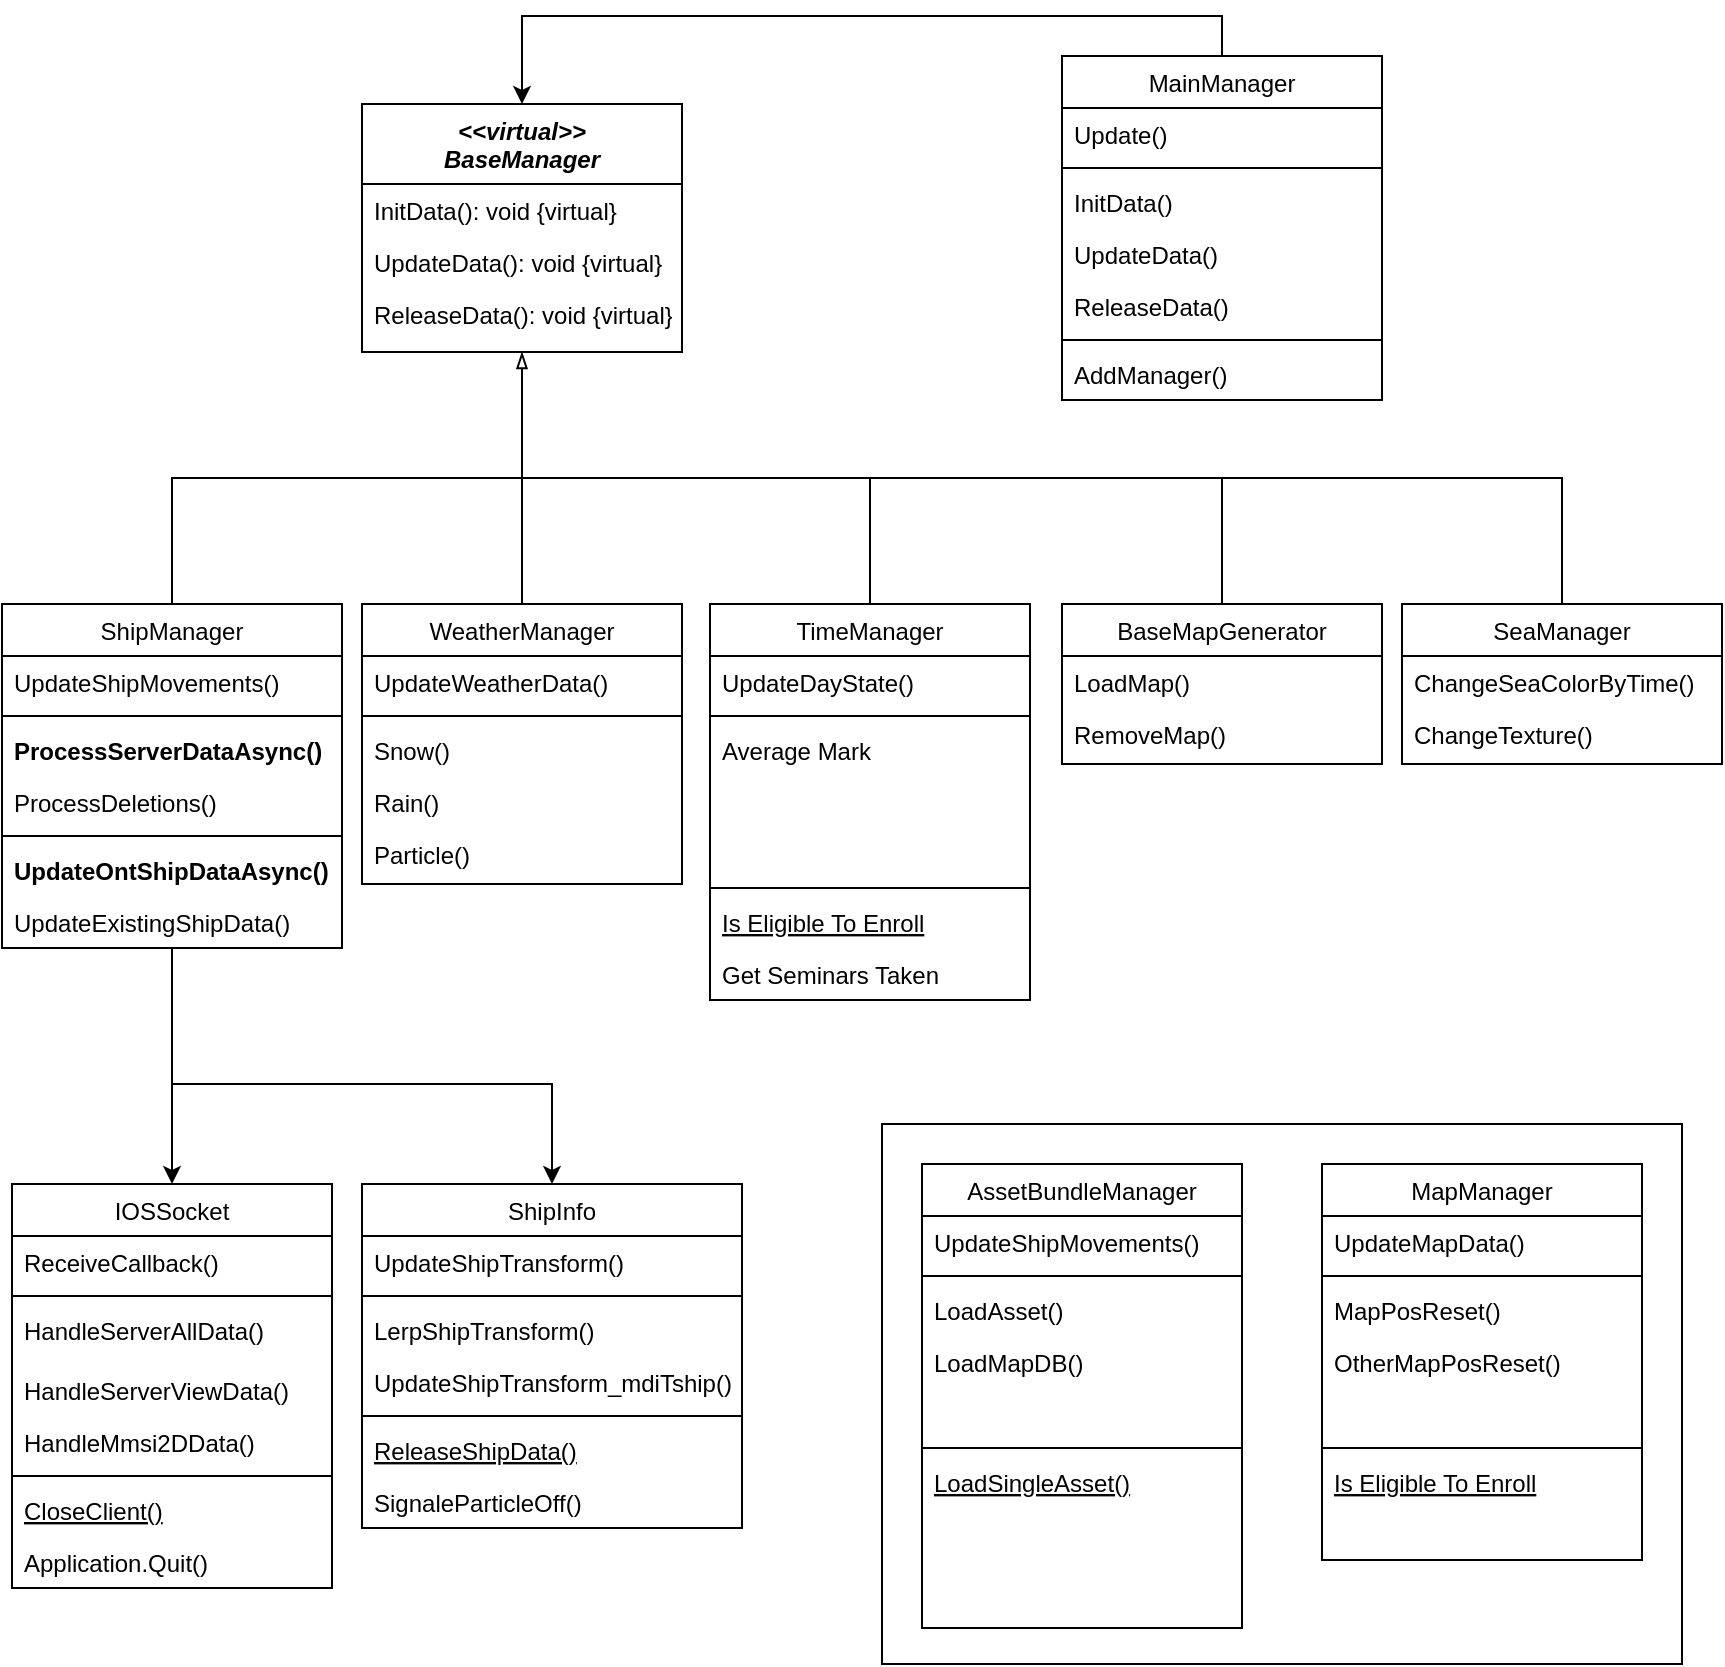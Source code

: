 <mxfile version="26.1.0">
  <diagram id="C5RBs43oDa-KdzZeNtuy" name="Page-1">
    <mxGraphModel dx="1447" dy="1003" grid="1" gridSize="10" guides="1" tooltips="1" connect="1" arrows="1" fold="1" page="1" pageScale="1" pageWidth="827" pageHeight="1169" math="0" shadow="0">
      <root>
        <mxCell id="WIyWlLk6GJQsqaUBKTNV-0" />
        <mxCell id="WIyWlLk6GJQsqaUBKTNV-1" parent="WIyWlLk6GJQsqaUBKTNV-0" />
        <mxCell id="UvAnDfyCXkps3YZP4fd6-12" value="" style="rounded=0;whiteSpace=wrap;html=1;" vertex="1" parent="WIyWlLk6GJQsqaUBKTNV-1">
          <mxGeometry x="500" y="740" width="400" height="270" as="geometry" />
        </mxCell>
        <mxCell id="DfZ1ENgfGOCCnhcyJ7iV-7" style="edgeStyle=orthogonalEdgeStyle;rounded=0;orthogonalLoop=1;jettySize=auto;html=1;entryX=0.5;entryY=1;entryDx=0;entryDy=0;exitX=0.5;exitY=0;exitDx=0;exitDy=0;endArrow=blockThin;endFill=0;" parent="WIyWlLk6GJQsqaUBKTNV-1" source="Alj4u0pKhrqVnWT4v8zK-0" target="Alj4u0pKhrqVnWT4v8zK-43" edge="1">
          <mxGeometry relative="1" as="geometry" />
        </mxCell>
        <mxCell id="DfZ1ENgfGOCCnhcyJ7iV-39" style="edgeStyle=orthogonalEdgeStyle;rounded=0;orthogonalLoop=1;jettySize=auto;html=1;entryX=0.5;entryY=0;entryDx=0;entryDy=0;" parent="WIyWlLk6GJQsqaUBKTNV-1" source="Alj4u0pKhrqVnWT4v8zK-0" target="0cpGOV-_o9rDiRtPM4y9-1" edge="1">
          <mxGeometry relative="1" as="geometry" />
        </mxCell>
        <mxCell id="UvAnDfyCXkps3YZP4fd6-2" style="edgeStyle=orthogonalEdgeStyle;rounded=0;orthogonalLoop=1;jettySize=auto;html=1;entryX=0.5;entryY=0;entryDx=0;entryDy=0;" edge="1" parent="WIyWlLk6GJQsqaUBKTNV-1" source="Alj4u0pKhrqVnWT4v8zK-0" target="Alj4u0pKhrqVnWT4v8zK-23">
          <mxGeometry relative="1" as="geometry">
            <Array as="points">
              <mxPoint x="145" y="720" />
              <mxPoint x="335" y="720" />
            </Array>
          </mxGeometry>
        </mxCell>
        <mxCell id="Alj4u0pKhrqVnWT4v8zK-0" value="ShipManager" style="swimlane;fontStyle=0;align=center;verticalAlign=top;childLayout=stackLayout;horizontal=1;startSize=26;horizontalStack=0;resizeParent=1;resizeLast=0;collapsible=1;marginBottom=0;rounded=0;shadow=0;strokeWidth=1;" parent="WIyWlLk6GJQsqaUBKTNV-1" vertex="1">
          <mxGeometry x="60" y="480" width="170" height="172" as="geometry">
            <mxRectangle x="130" y="380" width="160" height="26" as="alternateBounds" />
          </mxGeometry>
        </mxCell>
        <mxCell id="Alj4u0pKhrqVnWT4v8zK-1" value="UpdateShipMovements()" style="text;align=left;verticalAlign=top;spacingLeft=4;spacingRight=4;overflow=hidden;rotatable=0;points=[[0,0.5],[1,0.5]];portConstraint=eastwest;" parent="Alj4u0pKhrqVnWT4v8zK-0" vertex="1">
          <mxGeometry y="26" width="170" height="26" as="geometry" />
        </mxCell>
        <mxCell id="Alj4u0pKhrqVnWT4v8zK-22" value="" style="line;html=1;strokeWidth=1;align=left;verticalAlign=middle;spacingTop=-1;spacingLeft=3;spacingRight=3;rotatable=0;labelPosition=right;points=[];portConstraint=eastwest;" parent="Alj4u0pKhrqVnWT4v8zK-0" vertex="1">
          <mxGeometry y="52" width="170" height="8" as="geometry" />
        </mxCell>
        <mxCell id="Alj4u0pKhrqVnWT4v8zK-2" value="ProcessServerDataAsync()" style="text;align=left;verticalAlign=top;spacingLeft=4;spacingRight=4;overflow=hidden;rotatable=0;points=[[0,0.5],[1,0.5]];portConstraint=eastwest;rounded=0;shadow=0;html=0;fontStyle=1" parent="Alj4u0pKhrqVnWT4v8zK-0" vertex="1">
          <mxGeometry y="60" width="170" height="26" as="geometry" />
        </mxCell>
        <mxCell id="Alj4u0pKhrqVnWT4v8zK-15" value="ProcessDeletions()" style="text;align=left;verticalAlign=top;spacingLeft=4;spacingRight=4;overflow=hidden;rotatable=0;points=[[0,0.5],[1,0.5]];portConstraint=eastwest;rounded=0;shadow=0;html=0;" parent="Alj4u0pKhrqVnWT4v8zK-0" vertex="1">
          <mxGeometry y="86" width="170" height="26" as="geometry" />
        </mxCell>
        <mxCell id="Alj4u0pKhrqVnWT4v8zK-3" value="" style="line;html=1;strokeWidth=1;align=left;verticalAlign=middle;spacingTop=-1;spacingLeft=3;spacingRight=3;rotatable=0;labelPosition=right;points=[];portConstraint=eastwest;" parent="Alj4u0pKhrqVnWT4v8zK-0" vertex="1">
          <mxGeometry y="112" width="170" height="8" as="geometry" />
        </mxCell>
        <mxCell id="Alj4u0pKhrqVnWT4v8zK-16" value="UpdateOntShipDataAsync()" style="text;align=left;verticalAlign=top;spacingLeft=4;spacingRight=4;overflow=hidden;rotatable=0;points=[[0,0.5],[1,0.5]];portConstraint=eastwest;rounded=0;shadow=0;html=0;strokeColor=none;fontStyle=1" parent="Alj4u0pKhrqVnWT4v8zK-0" vertex="1">
          <mxGeometry y="120" width="170" height="26" as="geometry" />
        </mxCell>
        <mxCell id="Alj4u0pKhrqVnWT4v8zK-5" value="UpdateExistingShipData()" style="text;align=left;verticalAlign=top;spacingLeft=4;spacingRight=4;overflow=hidden;rotatable=0;points=[[0,0.5],[1,0.5]];portConstraint=eastwest;" parent="Alj4u0pKhrqVnWT4v8zK-0" vertex="1">
          <mxGeometry y="146" width="170" height="26" as="geometry" />
        </mxCell>
        <mxCell id="Alj4u0pKhrqVnWT4v8zK-23" value="ShipInfo" style="swimlane;fontStyle=0;align=center;verticalAlign=top;childLayout=stackLayout;horizontal=1;startSize=26;horizontalStack=0;resizeParent=1;resizeLast=0;collapsible=1;marginBottom=0;rounded=0;shadow=0;strokeWidth=1;" parent="WIyWlLk6GJQsqaUBKTNV-1" vertex="1">
          <mxGeometry x="240" y="770" width="190" height="172" as="geometry">
            <mxRectangle x="370" y="600" width="160" height="26" as="alternateBounds" />
          </mxGeometry>
        </mxCell>
        <mxCell id="Alj4u0pKhrqVnWT4v8zK-24" value="UpdateShipTransform()" style="text;align=left;verticalAlign=top;spacingLeft=4;spacingRight=4;overflow=hidden;rotatable=0;points=[[0,0.5],[1,0.5]];portConstraint=eastwest;" parent="Alj4u0pKhrqVnWT4v8zK-23" vertex="1">
          <mxGeometry y="26" width="190" height="26" as="geometry" />
        </mxCell>
        <mxCell id="Alj4u0pKhrqVnWT4v8zK-25" value="" style="line;html=1;strokeWidth=1;align=left;verticalAlign=middle;spacingTop=-1;spacingLeft=3;spacingRight=3;rotatable=0;labelPosition=right;points=[];portConstraint=eastwest;" parent="Alj4u0pKhrqVnWT4v8zK-23" vertex="1">
          <mxGeometry y="52" width="190" height="8" as="geometry" />
        </mxCell>
        <mxCell id="Alj4u0pKhrqVnWT4v8zK-26" value="LerpShipTransform()" style="text;align=left;verticalAlign=top;spacingLeft=4;spacingRight=4;overflow=hidden;rotatable=0;points=[[0,0.5],[1,0.5]];portConstraint=eastwest;rounded=0;shadow=0;html=0;" parent="Alj4u0pKhrqVnWT4v8zK-23" vertex="1">
          <mxGeometry y="60" width="190" height="26" as="geometry" />
        </mxCell>
        <mxCell id="Alj4u0pKhrqVnWT4v8zK-27" value="UpdateShipTransform_mdiTship()" style="text;align=left;verticalAlign=top;spacingLeft=4;spacingRight=4;overflow=hidden;rotatable=0;points=[[0,0.5],[1,0.5]];portConstraint=eastwest;rounded=0;shadow=0;html=0;" parent="Alj4u0pKhrqVnWT4v8zK-23" vertex="1">
          <mxGeometry y="86" width="190" height="26" as="geometry" />
        </mxCell>
        <mxCell id="Alj4u0pKhrqVnWT4v8zK-29" value="" style="line;html=1;strokeWidth=1;align=left;verticalAlign=middle;spacingTop=-1;spacingLeft=3;spacingRight=3;rotatable=0;labelPosition=right;points=[];portConstraint=eastwest;" parent="Alj4u0pKhrqVnWT4v8zK-23" vertex="1">
          <mxGeometry y="112" width="190" height="8" as="geometry" />
        </mxCell>
        <mxCell id="Alj4u0pKhrqVnWT4v8zK-30" value="ReleaseShipData()" style="text;align=left;verticalAlign=top;spacingLeft=4;spacingRight=4;overflow=hidden;rotatable=0;points=[[0,0.5],[1,0.5]];portConstraint=eastwest;fontStyle=4" parent="Alj4u0pKhrqVnWT4v8zK-23" vertex="1">
          <mxGeometry y="120" width="190" height="26" as="geometry" />
        </mxCell>
        <mxCell id="Alj4u0pKhrqVnWT4v8zK-31" value="SignaleParticleOff()" style="text;align=left;verticalAlign=top;spacingLeft=4;spacingRight=4;overflow=hidden;rotatable=0;points=[[0,0.5],[1,0.5]];portConstraint=eastwest;" parent="Alj4u0pKhrqVnWT4v8zK-23" vertex="1">
          <mxGeometry y="146" width="190" height="26" as="geometry" />
        </mxCell>
        <mxCell id="DfZ1ENgfGOCCnhcyJ7iV-30" style="edgeStyle=orthogonalEdgeStyle;rounded=0;orthogonalLoop=1;jettySize=auto;html=1;endArrow=none;startFill=0;exitX=0.5;exitY=0;exitDx=0;exitDy=0;" parent="WIyWlLk6GJQsqaUBKTNV-1" source="Alj4u0pKhrqVnWT4v8zK-32" edge="1">
          <mxGeometry relative="1" as="geometry">
            <mxPoint x="670" y="477" as="sourcePoint" />
            <mxPoint x="320" y="380" as="targetPoint" />
            <Array as="points">
              <mxPoint x="670" y="417" />
              <mxPoint x="320" y="417" />
            </Array>
          </mxGeometry>
        </mxCell>
        <mxCell id="Alj4u0pKhrqVnWT4v8zK-32" value="BaseMapGenerator" style="swimlane;fontStyle=0;align=center;verticalAlign=top;childLayout=stackLayout;horizontal=1;startSize=26;horizontalStack=0;resizeParent=1;resizeLast=0;collapsible=1;marginBottom=0;rounded=0;shadow=0;strokeWidth=1;" parent="WIyWlLk6GJQsqaUBKTNV-1" vertex="1">
          <mxGeometry x="590" y="480" width="160" height="80" as="geometry">
            <mxRectangle x="130" y="380" width="160" height="26" as="alternateBounds" />
          </mxGeometry>
        </mxCell>
        <mxCell id="Alj4u0pKhrqVnWT4v8zK-35" value="LoadMap()&#xa;" style="text;align=left;verticalAlign=top;spacingLeft=4;spacingRight=4;overflow=hidden;rotatable=0;points=[[0,0.5],[1,0.5]];portConstraint=eastwest;rounded=0;shadow=0;html=0;" parent="Alj4u0pKhrqVnWT4v8zK-32" vertex="1">
          <mxGeometry y="26" width="160" height="26" as="geometry" />
        </mxCell>
        <mxCell id="Alj4u0pKhrqVnWT4v8zK-36" value="RemoveMap()" style="text;align=left;verticalAlign=top;spacingLeft=4;spacingRight=4;overflow=hidden;rotatable=0;points=[[0,0.5],[1,0.5]];portConstraint=eastwest;rounded=0;shadow=0;html=0;" parent="Alj4u0pKhrqVnWT4v8zK-32" vertex="1">
          <mxGeometry y="52" width="160" height="26" as="geometry" />
        </mxCell>
        <mxCell id="Alj4u0pKhrqVnWT4v8zK-43" value="&lt;&lt;virtual&gt;&gt;&#xa;BaseManager" style="swimlane;fontStyle=3;align=center;verticalAlign=top;childLayout=stackLayout;horizontal=1;startSize=40;horizontalStack=0;resizeParent=1;resizeLast=0;collapsible=1;marginBottom=0;rounded=0;shadow=0;strokeWidth=1;" parent="WIyWlLk6GJQsqaUBKTNV-1" vertex="1">
          <mxGeometry x="240" y="230" width="160" height="124" as="geometry">
            <mxRectangle x="130" y="380" width="160" height="26" as="alternateBounds" />
          </mxGeometry>
        </mxCell>
        <mxCell id="Alj4u0pKhrqVnWT4v8zK-44" value="InitData(): void {virtual} " style="text;align=left;verticalAlign=top;spacingLeft=4;spacingRight=4;overflow=hidden;rotatable=0;points=[[0,0.5],[1,0.5]];portConstraint=eastwest;" parent="Alj4u0pKhrqVnWT4v8zK-43" vertex="1">
          <mxGeometry y="40" width="160" height="26" as="geometry" />
        </mxCell>
        <mxCell id="Alj4u0pKhrqVnWT4v8zK-46" value="UpdateData(): void {virtual}" style="text;align=left;verticalAlign=top;spacingLeft=4;spacingRight=4;overflow=hidden;rotatable=0;points=[[0,0.5],[1,0.5]];portConstraint=eastwest;rounded=0;shadow=0;html=0;" parent="Alj4u0pKhrqVnWT4v8zK-43" vertex="1">
          <mxGeometry y="66" width="160" height="26" as="geometry" />
        </mxCell>
        <mxCell id="Alj4u0pKhrqVnWT4v8zK-51" value="ReleaseData(): void {virtual}" style="text;align=left;verticalAlign=top;spacingLeft=4;spacingRight=4;overflow=hidden;rotatable=0;points=[[0,0.5],[1,0.5]];portConstraint=eastwest;" parent="Alj4u0pKhrqVnWT4v8zK-43" vertex="1">
          <mxGeometry y="92" width="160" height="26" as="geometry" />
        </mxCell>
        <mxCell id="DfZ1ENgfGOCCnhcyJ7iV-34" style="edgeStyle=orthogonalEdgeStyle;rounded=0;orthogonalLoop=1;jettySize=auto;html=1;exitX=0.5;exitY=0;exitDx=0;exitDy=0;entryX=0.5;entryY=0;entryDx=0;entryDy=0;" parent="WIyWlLk6GJQsqaUBKTNV-1" source="Alj4u0pKhrqVnWT4v8zK-52" target="Alj4u0pKhrqVnWT4v8zK-43" edge="1">
          <mxGeometry relative="1" as="geometry" />
        </mxCell>
        <mxCell id="Alj4u0pKhrqVnWT4v8zK-52" value="MainManager" style="swimlane;fontStyle=0;align=center;verticalAlign=top;childLayout=stackLayout;horizontal=1;startSize=26;horizontalStack=0;resizeParent=1;resizeLast=0;collapsible=1;marginBottom=0;rounded=0;shadow=0;strokeWidth=1;" parent="WIyWlLk6GJQsqaUBKTNV-1" vertex="1">
          <mxGeometry x="590" y="206" width="160" height="172" as="geometry">
            <mxRectangle x="130" y="380" width="160" height="26" as="alternateBounds" />
          </mxGeometry>
        </mxCell>
        <mxCell id="Alj4u0pKhrqVnWT4v8zK-53" value="Update()" style="text;align=left;verticalAlign=top;spacingLeft=4;spacingRight=4;overflow=hidden;rotatable=0;points=[[0,0.5],[1,0.5]];portConstraint=eastwest;" parent="Alj4u0pKhrqVnWT4v8zK-52" vertex="1">
          <mxGeometry y="26" width="160" height="26" as="geometry" />
        </mxCell>
        <mxCell id="Alj4u0pKhrqVnWT4v8zK-54" value="" style="line;html=1;strokeWidth=1;align=left;verticalAlign=middle;spacingTop=-1;spacingLeft=3;spacingRight=3;rotatable=0;labelPosition=right;points=[];portConstraint=eastwest;" parent="Alj4u0pKhrqVnWT4v8zK-52" vertex="1">
          <mxGeometry y="52" width="160" height="8" as="geometry" />
        </mxCell>
        <mxCell id="Alj4u0pKhrqVnWT4v8zK-55" value="InitData()" style="text;align=left;verticalAlign=top;spacingLeft=4;spacingRight=4;overflow=hidden;rotatable=0;points=[[0,0.5],[1,0.5]];portConstraint=eastwest;rounded=0;shadow=0;html=0;" parent="Alj4u0pKhrqVnWT4v8zK-52" vertex="1">
          <mxGeometry y="60" width="160" height="26" as="geometry" />
        </mxCell>
        <mxCell id="Alj4u0pKhrqVnWT4v8zK-56" value="UpdateData()" style="text;align=left;verticalAlign=top;spacingLeft=4;spacingRight=4;overflow=hidden;rotatable=0;points=[[0,0.5],[1,0.5]];portConstraint=eastwest;rounded=0;shadow=0;html=0;" parent="Alj4u0pKhrqVnWT4v8zK-52" vertex="1">
          <mxGeometry y="86" width="160" height="26" as="geometry" />
        </mxCell>
        <mxCell id="Alj4u0pKhrqVnWT4v8zK-57" value="ReleaseData()" style="text;align=left;verticalAlign=top;spacingLeft=4;spacingRight=4;overflow=hidden;rotatable=0;points=[[0,0.5],[1,0.5]];portConstraint=eastwest;rounded=0;shadow=0;html=0;" parent="Alj4u0pKhrqVnWT4v8zK-52" vertex="1">
          <mxGeometry y="112" width="160" height="26" as="geometry" />
        </mxCell>
        <mxCell id="Alj4u0pKhrqVnWT4v8zK-58" value="" style="line;html=1;strokeWidth=1;align=left;verticalAlign=middle;spacingTop=-1;spacingLeft=3;spacingRight=3;rotatable=0;labelPosition=right;points=[];portConstraint=eastwest;" parent="Alj4u0pKhrqVnWT4v8zK-52" vertex="1">
          <mxGeometry y="138" width="160" height="8" as="geometry" />
        </mxCell>
        <mxCell id="Alj4u0pKhrqVnWT4v8zK-60" value="AddManager()" style="text;align=left;verticalAlign=top;spacingLeft=4;spacingRight=4;overflow=hidden;rotatable=0;points=[[0,0.5],[1,0.5]];portConstraint=eastwest;" parent="Alj4u0pKhrqVnWT4v8zK-52" vertex="1">
          <mxGeometry y="146" width="160" height="26" as="geometry" />
        </mxCell>
        <mxCell id="Alj4u0pKhrqVnWT4v8zK-61" value="AssetBundleManager" style="swimlane;fontStyle=0;align=center;verticalAlign=top;childLayout=stackLayout;horizontal=1;startSize=26;horizontalStack=0;resizeParent=1;resizeLast=0;collapsible=1;marginBottom=0;rounded=0;shadow=0;strokeWidth=1;" parent="WIyWlLk6GJQsqaUBKTNV-1" vertex="1">
          <mxGeometry x="520" y="760" width="160" height="232" as="geometry">
            <mxRectangle x="130" y="380" width="160" height="26" as="alternateBounds" />
          </mxGeometry>
        </mxCell>
        <mxCell id="Alj4u0pKhrqVnWT4v8zK-62" value="UpdateShipMovements()" style="text;align=left;verticalAlign=top;spacingLeft=4;spacingRight=4;overflow=hidden;rotatable=0;points=[[0,0.5],[1,0.5]];portConstraint=eastwest;" parent="Alj4u0pKhrqVnWT4v8zK-61" vertex="1">
          <mxGeometry y="26" width="160" height="26" as="geometry" />
        </mxCell>
        <mxCell id="Alj4u0pKhrqVnWT4v8zK-63" value="" style="line;html=1;strokeWidth=1;align=left;verticalAlign=middle;spacingTop=-1;spacingLeft=3;spacingRight=3;rotatable=0;labelPosition=right;points=[];portConstraint=eastwest;" parent="Alj4u0pKhrqVnWT4v8zK-61" vertex="1">
          <mxGeometry y="52" width="160" height="8" as="geometry" />
        </mxCell>
        <mxCell id="Alj4u0pKhrqVnWT4v8zK-64" value="LoadAsset()" style="text;align=left;verticalAlign=top;spacingLeft=4;spacingRight=4;overflow=hidden;rotatable=0;points=[[0,0.5],[1,0.5]];portConstraint=eastwest;rounded=0;shadow=0;html=0;" parent="Alj4u0pKhrqVnWT4v8zK-61" vertex="1">
          <mxGeometry y="60" width="160" height="26" as="geometry" />
        </mxCell>
        <mxCell id="Alj4u0pKhrqVnWT4v8zK-65" value="LoadMapDB()" style="text;align=left;verticalAlign=top;spacingLeft=4;spacingRight=4;overflow=hidden;rotatable=0;points=[[0,0.5],[1,0.5]];portConstraint=eastwest;rounded=0;shadow=0;html=0;" parent="Alj4u0pKhrqVnWT4v8zK-61" vertex="1">
          <mxGeometry y="86" width="160" height="26" as="geometry" />
        </mxCell>
        <mxCell id="Alj4u0pKhrqVnWT4v8zK-66" style="text;align=left;verticalAlign=top;spacingLeft=4;spacingRight=4;overflow=hidden;rotatable=0;points=[[0,0.5],[1,0.5]];portConstraint=eastwest;rounded=0;shadow=0;html=0;" parent="Alj4u0pKhrqVnWT4v8zK-61" vertex="1">
          <mxGeometry y="112" width="160" height="26" as="geometry" />
        </mxCell>
        <mxCell id="Alj4u0pKhrqVnWT4v8zK-67" value="" style="line;html=1;strokeWidth=1;align=left;verticalAlign=middle;spacingTop=-1;spacingLeft=3;spacingRight=3;rotatable=0;labelPosition=right;points=[];portConstraint=eastwest;" parent="Alj4u0pKhrqVnWT4v8zK-61" vertex="1">
          <mxGeometry y="138" width="160" height="8" as="geometry" />
        </mxCell>
        <mxCell id="Alj4u0pKhrqVnWT4v8zK-68" value="LoadSingleAsset()" style="text;align=left;verticalAlign=top;spacingLeft=4;spacingRight=4;overflow=hidden;rotatable=0;points=[[0,0.5],[1,0.5]];portConstraint=eastwest;fontStyle=4" parent="Alj4u0pKhrqVnWT4v8zK-61" vertex="1">
          <mxGeometry y="146" width="160" height="26" as="geometry" />
        </mxCell>
        <mxCell id="DfZ1ENgfGOCCnhcyJ7iV-11" style="edgeStyle=orthogonalEdgeStyle;rounded=0;orthogonalLoop=1;jettySize=auto;html=1;endArrow=none;startFill=0;" parent="WIyWlLk6GJQsqaUBKTNV-1" source="Alj4u0pKhrqVnWT4v8zK-70" edge="1">
          <mxGeometry relative="1" as="geometry">
            <mxPoint x="320" y="410" as="targetPoint" />
          </mxGeometry>
        </mxCell>
        <mxCell id="Alj4u0pKhrqVnWT4v8zK-70" value="WeatherManager" style="swimlane;fontStyle=0;align=center;verticalAlign=top;childLayout=stackLayout;horizontal=1;startSize=26;horizontalStack=0;resizeParent=1;resizeLast=0;collapsible=1;marginBottom=0;rounded=0;shadow=0;strokeWidth=1;" parent="WIyWlLk6GJQsqaUBKTNV-1" vertex="1">
          <mxGeometry x="240" y="480" width="160" height="140" as="geometry">
            <mxRectangle x="130" y="380" width="160" height="26" as="alternateBounds" />
          </mxGeometry>
        </mxCell>
        <mxCell id="Alj4u0pKhrqVnWT4v8zK-71" value="UpdateWeatherData()" style="text;align=left;verticalAlign=top;spacingLeft=4;spacingRight=4;overflow=hidden;rotatable=0;points=[[0,0.5],[1,0.5]];portConstraint=eastwest;" parent="Alj4u0pKhrqVnWT4v8zK-70" vertex="1">
          <mxGeometry y="26" width="160" height="26" as="geometry" />
        </mxCell>
        <mxCell id="Alj4u0pKhrqVnWT4v8zK-72" value="" style="line;html=1;strokeWidth=1;align=left;verticalAlign=middle;spacingTop=-1;spacingLeft=3;spacingRight=3;rotatable=0;labelPosition=right;points=[];portConstraint=eastwest;" parent="Alj4u0pKhrqVnWT4v8zK-70" vertex="1">
          <mxGeometry y="52" width="160" height="8" as="geometry" />
        </mxCell>
        <mxCell id="Alj4u0pKhrqVnWT4v8zK-73" value="Snow()" style="text;align=left;verticalAlign=top;spacingLeft=4;spacingRight=4;overflow=hidden;rotatable=0;points=[[0,0.5],[1,0.5]];portConstraint=eastwest;rounded=0;shadow=0;html=0;" parent="Alj4u0pKhrqVnWT4v8zK-70" vertex="1">
          <mxGeometry y="60" width="160" height="26" as="geometry" />
        </mxCell>
        <mxCell id="Alj4u0pKhrqVnWT4v8zK-74" value="Rain()" style="text;align=left;verticalAlign=top;spacingLeft=4;spacingRight=4;overflow=hidden;rotatable=0;points=[[0,0.5],[1,0.5]];portConstraint=eastwest;rounded=0;shadow=0;html=0;" parent="Alj4u0pKhrqVnWT4v8zK-70" vertex="1">
          <mxGeometry y="86" width="160" height="26" as="geometry" />
        </mxCell>
        <mxCell id="Alj4u0pKhrqVnWT4v8zK-75" value="Particle()" style="text;align=left;verticalAlign=top;spacingLeft=4;spacingRight=4;overflow=hidden;rotatable=0;points=[[0,0.5],[1,0.5]];portConstraint=eastwest;rounded=0;shadow=0;html=0;" parent="Alj4u0pKhrqVnWT4v8zK-70" vertex="1">
          <mxGeometry y="112" width="160" height="26" as="geometry" />
        </mxCell>
        <mxCell id="DfZ1ENgfGOCCnhcyJ7iV-12" style="edgeStyle=orthogonalEdgeStyle;rounded=0;orthogonalLoop=1;jettySize=auto;html=1;exitX=0.5;exitY=0;exitDx=0;exitDy=0;endArrow=none;startFill=0;" parent="WIyWlLk6GJQsqaUBKTNV-1" source="Alj4u0pKhrqVnWT4v8zK-79" edge="1">
          <mxGeometry relative="1" as="geometry">
            <mxPoint x="320" y="417" as="targetPoint" />
            <mxPoint x="494" y="477" as="sourcePoint" />
            <Array as="points">
              <mxPoint x="494" y="417" />
            </Array>
          </mxGeometry>
        </mxCell>
        <mxCell id="Alj4u0pKhrqVnWT4v8zK-79" value="TimeManager" style="swimlane;fontStyle=0;align=center;verticalAlign=top;childLayout=stackLayout;horizontal=1;startSize=26;horizontalStack=0;resizeParent=1;resizeLast=0;collapsible=1;marginBottom=0;rounded=0;shadow=0;strokeWidth=1;" parent="WIyWlLk6GJQsqaUBKTNV-1" vertex="1">
          <mxGeometry x="414" y="480" width="160" height="198" as="geometry">
            <mxRectangle x="130" y="380" width="160" height="26" as="alternateBounds" />
          </mxGeometry>
        </mxCell>
        <mxCell id="Alj4u0pKhrqVnWT4v8zK-80" value="UpdateDayState()" style="text;align=left;verticalAlign=top;spacingLeft=4;spacingRight=4;overflow=hidden;rotatable=0;points=[[0,0.5],[1,0.5]];portConstraint=eastwest;" parent="Alj4u0pKhrqVnWT4v8zK-79" vertex="1">
          <mxGeometry y="26" width="160" height="26" as="geometry" />
        </mxCell>
        <mxCell id="Alj4u0pKhrqVnWT4v8zK-81" value="" style="line;html=1;strokeWidth=1;align=left;verticalAlign=middle;spacingTop=-1;spacingLeft=3;spacingRight=3;rotatable=0;labelPosition=right;points=[];portConstraint=eastwest;" parent="Alj4u0pKhrqVnWT4v8zK-79" vertex="1">
          <mxGeometry y="52" width="160" height="8" as="geometry" />
        </mxCell>
        <mxCell id="Alj4u0pKhrqVnWT4v8zK-82" value="Average Mark" style="text;align=left;verticalAlign=top;spacingLeft=4;spacingRight=4;overflow=hidden;rotatable=0;points=[[0,0.5],[1,0.5]];portConstraint=eastwest;rounded=0;shadow=0;html=0;" parent="Alj4u0pKhrqVnWT4v8zK-79" vertex="1">
          <mxGeometry y="60" width="160" height="26" as="geometry" />
        </mxCell>
        <mxCell id="Alj4u0pKhrqVnWT4v8zK-83" style="text;align=left;verticalAlign=top;spacingLeft=4;spacingRight=4;overflow=hidden;rotatable=0;points=[[0,0.5],[1,0.5]];portConstraint=eastwest;rounded=0;shadow=0;html=0;" parent="Alj4u0pKhrqVnWT4v8zK-79" vertex="1">
          <mxGeometry y="86" width="160" height="26" as="geometry" />
        </mxCell>
        <mxCell id="Alj4u0pKhrqVnWT4v8zK-84" style="text;align=left;verticalAlign=top;spacingLeft=4;spacingRight=4;overflow=hidden;rotatable=0;points=[[0,0.5],[1,0.5]];portConstraint=eastwest;rounded=0;shadow=0;html=0;" parent="Alj4u0pKhrqVnWT4v8zK-79" vertex="1">
          <mxGeometry y="112" width="160" height="26" as="geometry" />
        </mxCell>
        <mxCell id="Alj4u0pKhrqVnWT4v8zK-85" value="" style="line;html=1;strokeWidth=1;align=left;verticalAlign=middle;spacingTop=-1;spacingLeft=3;spacingRight=3;rotatable=0;labelPosition=right;points=[];portConstraint=eastwest;" parent="Alj4u0pKhrqVnWT4v8zK-79" vertex="1">
          <mxGeometry y="138" width="160" height="8" as="geometry" />
        </mxCell>
        <mxCell id="Alj4u0pKhrqVnWT4v8zK-86" value="Is Eligible To Enroll" style="text;align=left;verticalAlign=top;spacingLeft=4;spacingRight=4;overflow=hidden;rotatable=0;points=[[0,0.5],[1,0.5]];portConstraint=eastwest;fontStyle=4" parent="Alj4u0pKhrqVnWT4v8zK-79" vertex="1">
          <mxGeometry y="146" width="160" height="26" as="geometry" />
        </mxCell>
        <mxCell id="Alj4u0pKhrqVnWT4v8zK-87" value="Get Seminars Taken" style="text;align=left;verticalAlign=top;spacingLeft=4;spacingRight=4;overflow=hidden;rotatable=0;points=[[0,0.5],[1,0.5]];portConstraint=eastwest;" parent="Alj4u0pKhrqVnWT4v8zK-79" vertex="1">
          <mxGeometry y="172" width="160" height="26" as="geometry" />
        </mxCell>
        <mxCell id="0cpGOV-_o9rDiRtPM4y9-1" value="IOSSocket" style="swimlane;fontStyle=0;align=center;verticalAlign=top;childLayout=stackLayout;horizontal=1;startSize=26;horizontalStack=0;resizeParent=1;resizeLast=0;collapsible=1;marginBottom=0;rounded=0;shadow=0;strokeWidth=1;" parent="WIyWlLk6GJQsqaUBKTNV-1" vertex="1">
          <mxGeometry x="65" y="770" width="160" height="202" as="geometry">
            <mxRectangle x="130" y="380" width="160" height="26" as="alternateBounds" />
          </mxGeometry>
        </mxCell>
        <mxCell id="0cpGOV-_o9rDiRtPM4y9-2" value="ReceiveCallback()" style="text;align=left;verticalAlign=top;spacingLeft=4;spacingRight=4;overflow=hidden;rotatable=0;points=[[0,0.5],[1,0.5]];portConstraint=eastwest;" parent="0cpGOV-_o9rDiRtPM4y9-1" vertex="1">
          <mxGeometry y="26" width="160" height="26" as="geometry" />
        </mxCell>
        <mxCell id="0cpGOV-_o9rDiRtPM4y9-3" value="" style="line;html=1;strokeWidth=1;align=left;verticalAlign=middle;spacingTop=-1;spacingLeft=3;spacingRight=3;rotatable=0;labelPosition=right;points=[];portConstraint=eastwest;" parent="0cpGOV-_o9rDiRtPM4y9-1" vertex="1">
          <mxGeometry y="52" width="160" height="8" as="geometry" />
        </mxCell>
        <mxCell id="0cpGOV-_o9rDiRtPM4y9-4" value="HandleServerAllData()" style="text;align=left;verticalAlign=top;spacingLeft=4;spacingRight=4;overflow=hidden;rotatable=0;points=[[0,0.5],[1,0.5]];portConstraint=eastwest;rounded=0;shadow=0;html=0;" parent="0cpGOV-_o9rDiRtPM4y9-1" vertex="1">
          <mxGeometry y="60" width="160" height="30" as="geometry" />
        </mxCell>
        <mxCell id="0cpGOV-_o9rDiRtPM4y9-5" value="HandleServerViewData()" style="text;align=left;verticalAlign=top;spacingLeft=4;spacingRight=4;overflow=hidden;rotatable=0;points=[[0,0.5],[1,0.5]];portConstraint=eastwest;rounded=0;shadow=0;html=0;" parent="0cpGOV-_o9rDiRtPM4y9-1" vertex="1">
          <mxGeometry y="90" width="160" height="26" as="geometry" />
        </mxCell>
        <mxCell id="0cpGOV-_o9rDiRtPM4y9-6" value="HandleMmsi2DData()" style="text;align=left;verticalAlign=top;spacingLeft=4;spacingRight=4;overflow=hidden;rotatable=0;points=[[0,0.5],[1,0.5]];portConstraint=eastwest;rounded=0;shadow=0;html=0;" parent="0cpGOV-_o9rDiRtPM4y9-1" vertex="1">
          <mxGeometry y="116" width="160" height="26" as="geometry" />
        </mxCell>
        <mxCell id="0cpGOV-_o9rDiRtPM4y9-7" value="" style="line;html=1;strokeWidth=1;align=left;verticalAlign=middle;spacingTop=-1;spacingLeft=3;spacingRight=3;rotatable=0;labelPosition=right;points=[];portConstraint=eastwest;" parent="0cpGOV-_o9rDiRtPM4y9-1" vertex="1">
          <mxGeometry y="142" width="160" height="8" as="geometry" />
        </mxCell>
        <mxCell id="0cpGOV-_o9rDiRtPM4y9-8" value="CloseClient()" style="text;align=left;verticalAlign=top;spacingLeft=4;spacingRight=4;overflow=hidden;rotatable=0;points=[[0,0.5],[1,0.5]];portConstraint=eastwest;fontStyle=4" parent="0cpGOV-_o9rDiRtPM4y9-1" vertex="1">
          <mxGeometry y="150" width="160" height="26" as="geometry" />
        </mxCell>
        <mxCell id="0cpGOV-_o9rDiRtPM4y9-9" value="Application.Quit()" style="text;align=left;verticalAlign=top;spacingLeft=4;spacingRight=4;overflow=hidden;rotatable=0;points=[[0,0.5],[1,0.5]];portConstraint=eastwest;" parent="0cpGOV-_o9rDiRtPM4y9-1" vertex="1">
          <mxGeometry y="176" width="160" height="26" as="geometry" />
        </mxCell>
        <mxCell id="DfZ1ENgfGOCCnhcyJ7iV-31" style="edgeStyle=orthogonalEdgeStyle;rounded=0;orthogonalLoop=1;jettySize=auto;html=1;endArrow=none;startFill=0;exitX=0.5;exitY=0;exitDx=0;exitDy=0;" parent="WIyWlLk6GJQsqaUBKTNV-1" source="DfZ1ENgfGOCCnhcyJ7iV-15" edge="1">
          <mxGeometry relative="1" as="geometry">
            <mxPoint x="840" y="477" as="sourcePoint" />
            <mxPoint x="320" y="370" as="targetPoint" />
            <Array as="points">
              <mxPoint x="840" y="417" />
              <mxPoint x="320" y="417" />
            </Array>
          </mxGeometry>
        </mxCell>
        <mxCell id="DfZ1ENgfGOCCnhcyJ7iV-15" value="SeaManager" style="swimlane;fontStyle=0;align=center;verticalAlign=top;childLayout=stackLayout;horizontal=1;startSize=26;horizontalStack=0;resizeParent=1;resizeLast=0;collapsible=1;marginBottom=0;rounded=0;shadow=0;strokeWidth=1;" parent="WIyWlLk6GJQsqaUBKTNV-1" vertex="1">
          <mxGeometry x="760" y="480" width="160" height="80" as="geometry">
            <mxRectangle x="130" y="380" width="160" height="26" as="alternateBounds" />
          </mxGeometry>
        </mxCell>
        <mxCell id="DfZ1ENgfGOCCnhcyJ7iV-16" value="ChangeSeaColorByTime()" style="text;align=left;verticalAlign=top;spacingLeft=4;spacingRight=4;overflow=hidden;rotatable=0;points=[[0,0.5],[1,0.5]];portConstraint=eastwest;" parent="DfZ1ENgfGOCCnhcyJ7iV-15" vertex="1">
          <mxGeometry y="26" width="160" height="26" as="geometry" />
        </mxCell>
        <mxCell id="DfZ1ENgfGOCCnhcyJ7iV-18" value="ChangeTexture()" style="text;align=left;verticalAlign=top;spacingLeft=4;spacingRight=4;overflow=hidden;rotatable=0;points=[[0,0.5],[1,0.5]];portConstraint=eastwest;rounded=0;shadow=0;html=0;" parent="DfZ1ENgfGOCCnhcyJ7iV-15" vertex="1">
          <mxGeometry y="52" width="160" height="26" as="geometry" />
        </mxCell>
        <mxCell id="UvAnDfyCXkps3YZP4fd6-3" value="MapManager" style="swimlane;fontStyle=0;align=center;verticalAlign=top;childLayout=stackLayout;horizontal=1;startSize=26;horizontalStack=0;resizeParent=1;resizeLast=0;collapsible=1;marginBottom=0;rounded=0;shadow=0;strokeWidth=1;" vertex="1" parent="WIyWlLk6GJQsqaUBKTNV-1">
          <mxGeometry x="720" y="760" width="160" height="198" as="geometry">
            <mxRectangle x="130" y="380" width="160" height="26" as="alternateBounds" />
          </mxGeometry>
        </mxCell>
        <mxCell id="UvAnDfyCXkps3YZP4fd6-4" value="UpdateMapData()" style="text;align=left;verticalAlign=top;spacingLeft=4;spacingRight=4;overflow=hidden;rotatable=0;points=[[0,0.5],[1,0.5]];portConstraint=eastwest;" vertex="1" parent="UvAnDfyCXkps3YZP4fd6-3">
          <mxGeometry y="26" width="160" height="26" as="geometry" />
        </mxCell>
        <mxCell id="UvAnDfyCXkps3YZP4fd6-5" value="" style="line;html=1;strokeWidth=1;align=left;verticalAlign=middle;spacingTop=-1;spacingLeft=3;spacingRight=3;rotatable=0;labelPosition=right;points=[];portConstraint=eastwest;" vertex="1" parent="UvAnDfyCXkps3YZP4fd6-3">
          <mxGeometry y="52" width="160" height="8" as="geometry" />
        </mxCell>
        <mxCell id="UvAnDfyCXkps3YZP4fd6-6" value="MapPosReset()" style="text;align=left;verticalAlign=top;spacingLeft=4;spacingRight=4;overflow=hidden;rotatable=0;points=[[0,0.5],[1,0.5]];portConstraint=eastwest;rounded=0;shadow=0;html=0;" vertex="1" parent="UvAnDfyCXkps3YZP4fd6-3">
          <mxGeometry y="60" width="160" height="26" as="geometry" />
        </mxCell>
        <mxCell id="UvAnDfyCXkps3YZP4fd6-7" value="OtherMapPosReset()" style="text;align=left;verticalAlign=top;spacingLeft=4;spacingRight=4;overflow=hidden;rotatable=0;points=[[0,0.5],[1,0.5]];portConstraint=eastwest;rounded=0;shadow=0;html=0;" vertex="1" parent="UvAnDfyCXkps3YZP4fd6-3">
          <mxGeometry y="86" width="160" height="26" as="geometry" />
        </mxCell>
        <mxCell id="UvAnDfyCXkps3YZP4fd6-8" style="text;align=left;verticalAlign=top;spacingLeft=4;spacingRight=4;overflow=hidden;rotatable=0;points=[[0,0.5],[1,0.5]];portConstraint=eastwest;rounded=0;shadow=0;html=0;" vertex="1" parent="UvAnDfyCXkps3YZP4fd6-3">
          <mxGeometry y="112" width="160" height="26" as="geometry" />
        </mxCell>
        <mxCell id="UvAnDfyCXkps3YZP4fd6-9" value="" style="line;html=1;strokeWidth=1;align=left;verticalAlign=middle;spacingTop=-1;spacingLeft=3;spacingRight=3;rotatable=0;labelPosition=right;points=[];portConstraint=eastwest;" vertex="1" parent="UvAnDfyCXkps3YZP4fd6-3">
          <mxGeometry y="138" width="160" height="8" as="geometry" />
        </mxCell>
        <mxCell id="UvAnDfyCXkps3YZP4fd6-10" value="Is Eligible To Enroll" style="text;align=left;verticalAlign=top;spacingLeft=4;spacingRight=4;overflow=hidden;rotatable=0;points=[[0,0.5],[1,0.5]];portConstraint=eastwest;fontStyle=4" vertex="1" parent="UvAnDfyCXkps3YZP4fd6-3">
          <mxGeometry y="146" width="160" height="26" as="geometry" />
        </mxCell>
      </root>
    </mxGraphModel>
  </diagram>
</mxfile>
